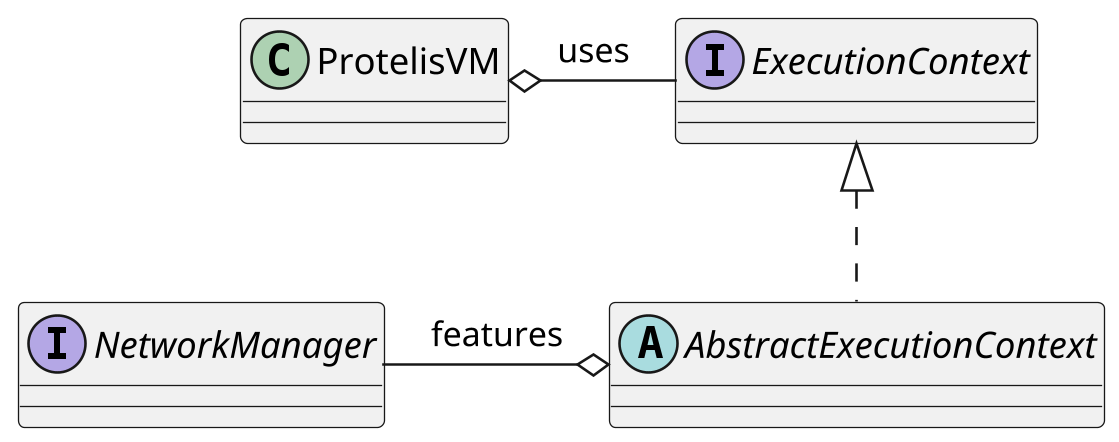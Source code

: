 @startuml

skinparam dpi 250

NetworkManager -o AbstractExecutionContext : features
ProtelisVM o- ExecutionContext : uses
ExecutionContext <|.. AbstractExecutionContext
interface NetworkManager
interface ExecutionContext
abstract class AbstractExecutionContext
@enduml